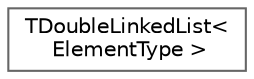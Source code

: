 digraph "Graphical Class Hierarchy"
{
 // INTERACTIVE_SVG=YES
 // LATEX_PDF_SIZE
  bgcolor="transparent";
  edge [fontname=Helvetica,fontsize=10,labelfontname=Helvetica,labelfontsize=10];
  node [fontname=Helvetica,fontsize=10,shape=box,height=0.2,width=0.4];
  rankdir="LR";
  Node0 [id="Node000000",label="TDoubleLinkedList\<\l ElementType \>",height=0.2,width=0.4,color="grey40", fillcolor="white", style="filled",URL="$d4/d9e/classTDoubleLinkedList.html",tooltip="Double linked list."];
}
